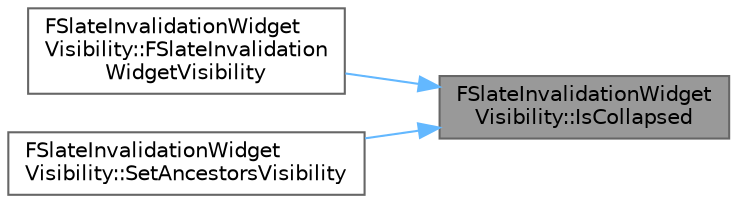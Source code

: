digraph "FSlateInvalidationWidgetVisibility::IsCollapsed"
{
 // INTERACTIVE_SVG=YES
 // LATEX_PDF_SIZE
  bgcolor="transparent";
  edge [fontname=Helvetica,fontsize=10,labelfontname=Helvetica,labelfontsize=10];
  node [fontname=Helvetica,fontsize=10,shape=box,height=0.2,width=0.4];
  rankdir="RL";
  Node1 [id="Node000001",label="FSlateInvalidationWidget\lVisibility::IsCollapsed",height=0.2,width=0.4,color="gray40", fillcolor="grey60", style="filled", fontcolor="black",tooltip=" "];
  Node1 -> Node2 [id="edge1_Node000001_Node000002",dir="back",color="steelblue1",style="solid",tooltip=" "];
  Node2 [id="Node000002",label="FSlateInvalidationWidget\lVisibility::FSlateInvalidation\lWidgetVisibility",height=0.2,width=0.4,color="grey40", fillcolor="white", style="filled",URL="$de/d30/structFSlateInvalidationWidgetVisibility.html#a6082d0768a1fe8081cbe63f9cf1008aa",tooltip=" "];
  Node1 -> Node3 [id="edge2_Node000001_Node000003",dir="back",color="steelblue1",style="solid",tooltip=" "];
  Node3 [id="Node000003",label="FSlateInvalidationWidget\lVisibility::SetAncestorsVisibility",height=0.2,width=0.4,color="grey40", fillcolor="white", style="filled",URL="$de/d30/structFSlateInvalidationWidgetVisibility.html#a7a1ac3631bf011d7ad983b40baf05ed8",tooltip=" "];
}
